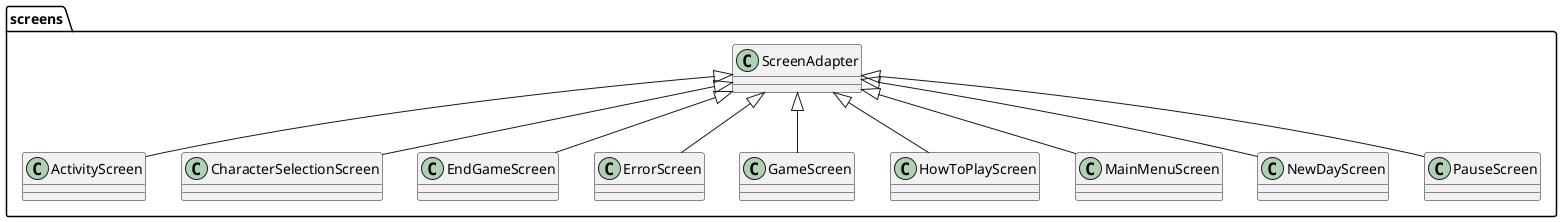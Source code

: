@startuml
'https://plantuml.com/class-diagram

package screens {
class ActivityScreen extends ScreenAdapter
class CharacterSelectionScreen extends ScreenAdapter
class EndGameScreen extends ScreenAdapter
class ErrorScreen extends ScreenAdapter
class GameScreen extends ScreenAdapter
class HowToPlayScreen extends ScreenAdapter
class MainMenuScreen extends ScreenAdapter
class NewDayScreen extends ScreenAdapter
class PauseScreen extends ScreenAdapter
}
}
@enduml
